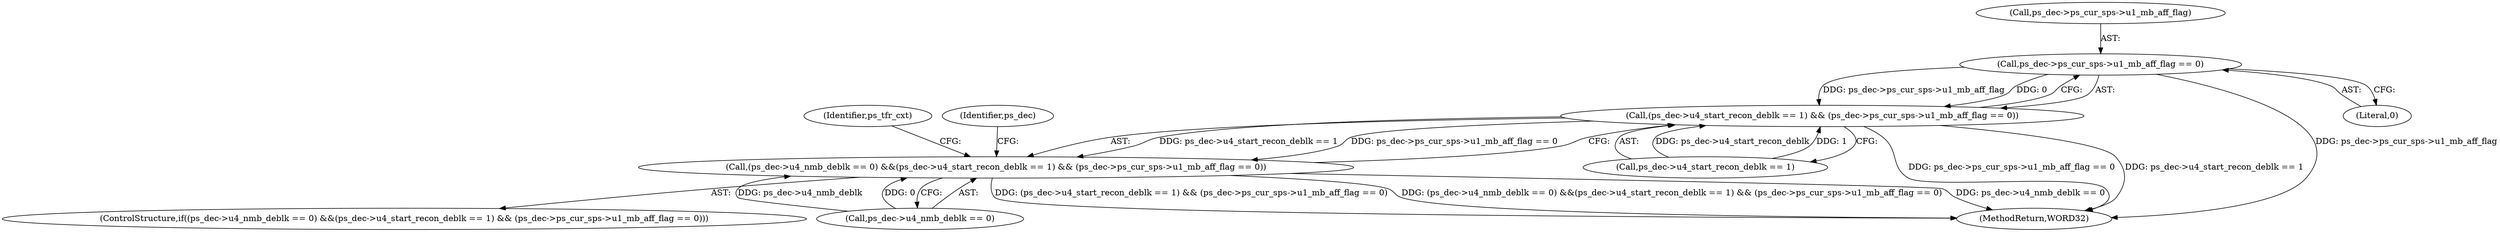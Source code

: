 digraph "0_Android_7554755536019e439433c515eeb44e701fb3bfb2@pointer" {
"1001606" [label="(Call,ps_dec->ps_cur_sps->u1_mb_aff_flag == 0)"];
"1001600" [label="(Call,(ps_dec->u4_start_recon_deblk == 1) && (ps_dec->ps_cur_sps->u1_mb_aff_flag == 0))"];
"1001594" [label="(Call,(ps_dec->u4_nmb_deblk == 0) &&(ps_dec->u4_start_recon_deblk == 1) && (ps_dec->ps_cur_sps->u1_mb_aff_flag == 0))"];
"1001619" [label="(Identifier,ps_tfr_cxt)"];
"1001600" [label="(Call,(ps_dec->u4_start_recon_deblk == 1) && (ps_dec->ps_cur_sps->u1_mb_aff_flag == 0))"];
"1001606" [label="(Call,ps_dec->ps_cur_sps->u1_mb_aff_flag == 0)"];
"1001612" [label="(Literal,0)"];
"1001601" [label="(Call,ps_dec->u4_start_recon_deblk == 1)"];
"1001607" [label="(Call,ps_dec->ps_cur_sps->u1_mb_aff_flag)"];
"1001595" [label="(Call,ps_dec->u4_nmb_deblk == 0)"];
"1001594" [label="(Call,(ps_dec->u4_nmb_deblk == 0) &&(ps_dec->u4_start_recon_deblk == 1) && (ps_dec->ps_cur_sps->u1_mb_aff_flag == 0))"];
"1002129" [label="(MethodReturn,WORD32)"];
"1001682" [label="(Identifier,ps_dec)"];
"1001593" [label="(ControlStructure,if((ps_dec->u4_nmb_deblk == 0) &&(ps_dec->u4_start_recon_deblk == 1) && (ps_dec->ps_cur_sps->u1_mb_aff_flag == 0)))"];
"1001606" -> "1001600"  [label="AST: "];
"1001606" -> "1001612"  [label="CFG: "];
"1001607" -> "1001606"  [label="AST: "];
"1001612" -> "1001606"  [label="AST: "];
"1001600" -> "1001606"  [label="CFG: "];
"1001606" -> "1002129"  [label="DDG: ps_dec->ps_cur_sps->u1_mb_aff_flag"];
"1001606" -> "1001600"  [label="DDG: ps_dec->ps_cur_sps->u1_mb_aff_flag"];
"1001606" -> "1001600"  [label="DDG: 0"];
"1001600" -> "1001594"  [label="AST: "];
"1001600" -> "1001601"  [label="CFG: "];
"1001601" -> "1001600"  [label="AST: "];
"1001594" -> "1001600"  [label="CFG: "];
"1001600" -> "1002129"  [label="DDG: ps_dec->ps_cur_sps->u1_mb_aff_flag == 0"];
"1001600" -> "1002129"  [label="DDG: ps_dec->u4_start_recon_deblk == 1"];
"1001600" -> "1001594"  [label="DDG: ps_dec->u4_start_recon_deblk == 1"];
"1001600" -> "1001594"  [label="DDG: ps_dec->ps_cur_sps->u1_mb_aff_flag == 0"];
"1001601" -> "1001600"  [label="DDG: ps_dec->u4_start_recon_deblk"];
"1001601" -> "1001600"  [label="DDG: 1"];
"1001594" -> "1001593"  [label="AST: "];
"1001594" -> "1001595"  [label="CFG: "];
"1001595" -> "1001594"  [label="AST: "];
"1001619" -> "1001594"  [label="CFG: "];
"1001682" -> "1001594"  [label="CFG: "];
"1001594" -> "1002129"  [label="DDG: (ps_dec->u4_start_recon_deblk == 1) && (ps_dec->ps_cur_sps->u1_mb_aff_flag == 0)"];
"1001594" -> "1002129"  [label="DDG: (ps_dec->u4_nmb_deblk == 0) &&(ps_dec->u4_start_recon_deblk == 1) && (ps_dec->ps_cur_sps->u1_mb_aff_flag == 0)"];
"1001594" -> "1002129"  [label="DDG: ps_dec->u4_nmb_deblk == 0"];
"1001595" -> "1001594"  [label="DDG: ps_dec->u4_nmb_deblk"];
"1001595" -> "1001594"  [label="DDG: 0"];
}
